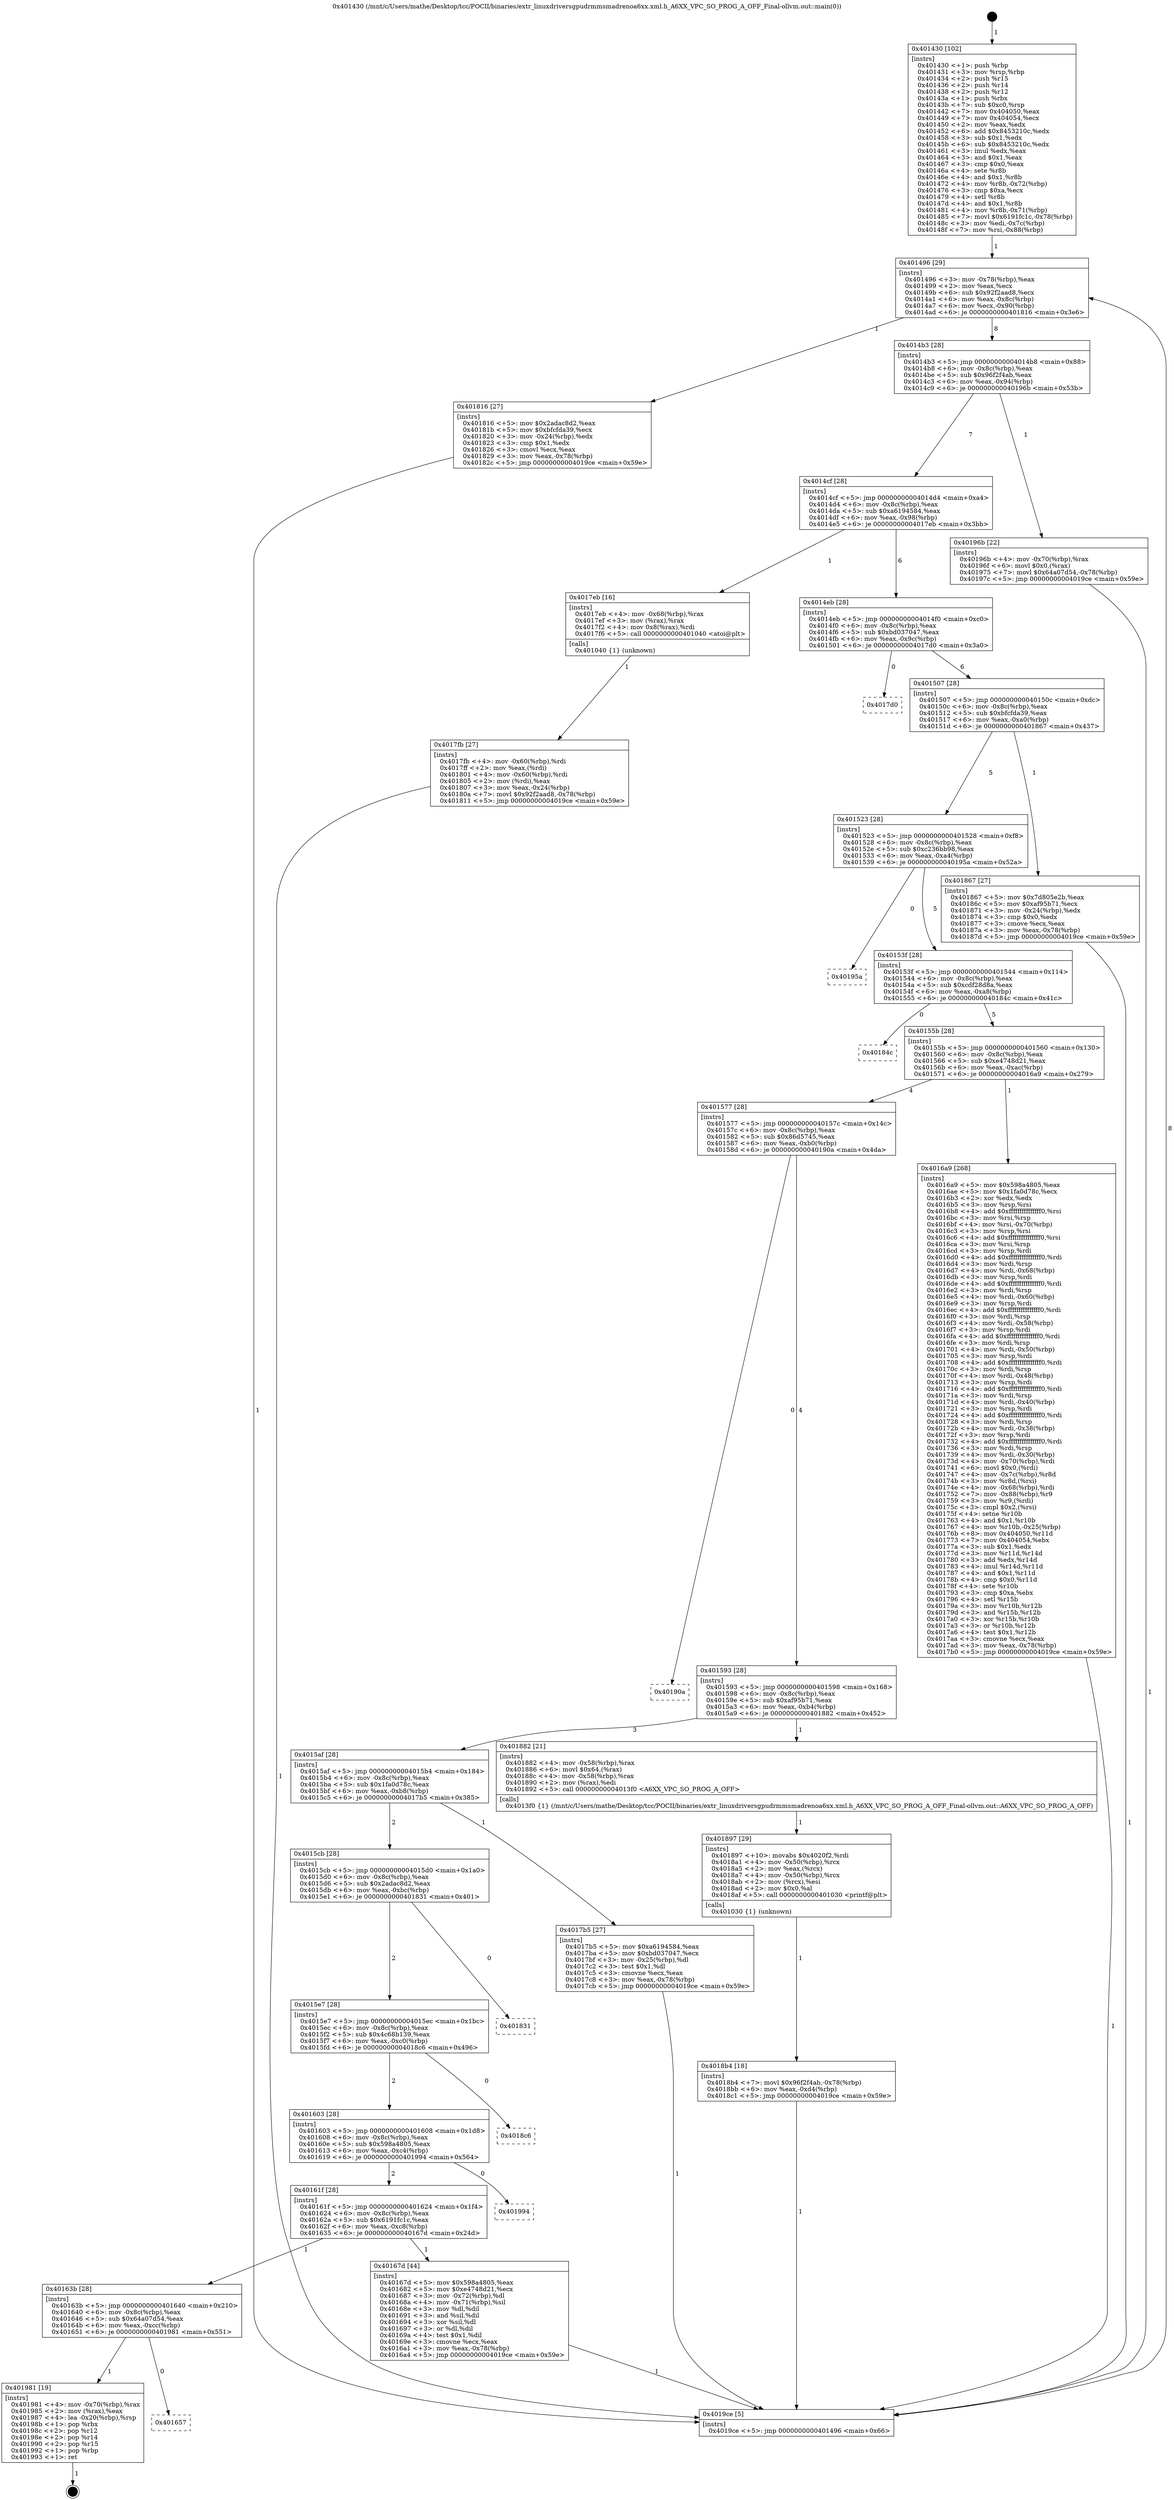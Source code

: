 digraph "0x401430" {
  label = "0x401430 (/mnt/c/Users/mathe/Desktop/tcc/POCII/binaries/extr_linuxdriversgpudrmmsmadrenoa6xx.xml.h_A6XX_VPC_SO_PROG_A_OFF_Final-ollvm.out::main(0))"
  labelloc = "t"
  node[shape=record]

  Entry [label="",width=0.3,height=0.3,shape=circle,fillcolor=black,style=filled]
  "0x401496" [label="{
     0x401496 [29]\l
     | [instrs]\l
     &nbsp;&nbsp;0x401496 \<+3\>: mov -0x78(%rbp),%eax\l
     &nbsp;&nbsp;0x401499 \<+2\>: mov %eax,%ecx\l
     &nbsp;&nbsp;0x40149b \<+6\>: sub $0x92f2aad8,%ecx\l
     &nbsp;&nbsp;0x4014a1 \<+6\>: mov %eax,-0x8c(%rbp)\l
     &nbsp;&nbsp;0x4014a7 \<+6\>: mov %ecx,-0x90(%rbp)\l
     &nbsp;&nbsp;0x4014ad \<+6\>: je 0000000000401816 \<main+0x3e6\>\l
  }"]
  "0x401816" [label="{
     0x401816 [27]\l
     | [instrs]\l
     &nbsp;&nbsp;0x401816 \<+5\>: mov $0x2adac8d2,%eax\l
     &nbsp;&nbsp;0x40181b \<+5\>: mov $0xbfcfda39,%ecx\l
     &nbsp;&nbsp;0x401820 \<+3\>: mov -0x24(%rbp),%edx\l
     &nbsp;&nbsp;0x401823 \<+3\>: cmp $0x1,%edx\l
     &nbsp;&nbsp;0x401826 \<+3\>: cmovl %ecx,%eax\l
     &nbsp;&nbsp;0x401829 \<+3\>: mov %eax,-0x78(%rbp)\l
     &nbsp;&nbsp;0x40182c \<+5\>: jmp 00000000004019ce \<main+0x59e\>\l
  }"]
  "0x4014b3" [label="{
     0x4014b3 [28]\l
     | [instrs]\l
     &nbsp;&nbsp;0x4014b3 \<+5\>: jmp 00000000004014b8 \<main+0x88\>\l
     &nbsp;&nbsp;0x4014b8 \<+6\>: mov -0x8c(%rbp),%eax\l
     &nbsp;&nbsp;0x4014be \<+5\>: sub $0x96f2f4ab,%eax\l
     &nbsp;&nbsp;0x4014c3 \<+6\>: mov %eax,-0x94(%rbp)\l
     &nbsp;&nbsp;0x4014c9 \<+6\>: je 000000000040196b \<main+0x53b\>\l
  }"]
  Exit [label="",width=0.3,height=0.3,shape=circle,fillcolor=black,style=filled,peripheries=2]
  "0x40196b" [label="{
     0x40196b [22]\l
     | [instrs]\l
     &nbsp;&nbsp;0x40196b \<+4\>: mov -0x70(%rbp),%rax\l
     &nbsp;&nbsp;0x40196f \<+6\>: movl $0x0,(%rax)\l
     &nbsp;&nbsp;0x401975 \<+7\>: movl $0x64a07d54,-0x78(%rbp)\l
     &nbsp;&nbsp;0x40197c \<+5\>: jmp 00000000004019ce \<main+0x59e\>\l
  }"]
  "0x4014cf" [label="{
     0x4014cf [28]\l
     | [instrs]\l
     &nbsp;&nbsp;0x4014cf \<+5\>: jmp 00000000004014d4 \<main+0xa4\>\l
     &nbsp;&nbsp;0x4014d4 \<+6\>: mov -0x8c(%rbp),%eax\l
     &nbsp;&nbsp;0x4014da \<+5\>: sub $0xa6194584,%eax\l
     &nbsp;&nbsp;0x4014df \<+6\>: mov %eax,-0x98(%rbp)\l
     &nbsp;&nbsp;0x4014e5 \<+6\>: je 00000000004017eb \<main+0x3bb\>\l
  }"]
  "0x401657" [label="{
     0x401657\l
  }", style=dashed]
  "0x4017eb" [label="{
     0x4017eb [16]\l
     | [instrs]\l
     &nbsp;&nbsp;0x4017eb \<+4\>: mov -0x68(%rbp),%rax\l
     &nbsp;&nbsp;0x4017ef \<+3\>: mov (%rax),%rax\l
     &nbsp;&nbsp;0x4017f2 \<+4\>: mov 0x8(%rax),%rdi\l
     &nbsp;&nbsp;0x4017f6 \<+5\>: call 0000000000401040 \<atoi@plt\>\l
     | [calls]\l
     &nbsp;&nbsp;0x401040 \{1\} (unknown)\l
  }"]
  "0x4014eb" [label="{
     0x4014eb [28]\l
     | [instrs]\l
     &nbsp;&nbsp;0x4014eb \<+5\>: jmp 00000000004014f0 \<main+0xc0\>\l
     &nbsp;&nbsp;0x4014f0 \<+6\>: mov -0x8c(%rbp),%eax\l
     &nbsp;&nbsp;0x4014f6 \<+5\>: sub $0xbd037047,%eax\l
     &nbsp;&nbsp;0x4014fb \<+6\>: mov %eax,-0x9c(%rbp)\l
     &nbsp;&nbsp;0x401501 \<+6\>: je 00000000004017d0 \<main+0x3a0\>\l
  }"]
  "0x401981" [label="{
     0x401981 [19]\l
     | [instrs]\l
     &nbsp;&nbsp;0x401981 \<+4\>: mov -0x70(%rbp),%rax\l
     &nbsp;&nbsp;0x401985 \<+2\>: mov (%rax),%eax\l
     &nbsp;&nbsp;0x401987 \<+4\>: lea -0x20(%rbp),%rsp\l
     &nbsp;&nbsp;0x40198b \<+1\>: pop %rbx\l
     &nbsp;&nbsp;0x40198c \<+2\>: pop %r12\l
     &nbsp;&nbsp;0x40198e \<+2\>: pop %r14\l
     &nbsp;&nbsp;0x401990 \<+2\>: pop %r15\l
     &nbsp;&nbsp;0x401992 \<+1\>: pop %rbp\l
     &nbsp;&nbsp;0x401993 \<+1\>: ret\l
  }"]
  "0x4017d0" [label="{
     0x4017d0\l
  }", style=dashed]
  "0x401507" [label="{
     0x401507 [28]\l
     | [instrs]\l
     &nbsp;&nbsp;0x401507 \<+5\>: jmp 000000000040150c \<main+0xdc\>\l
     &nbsp;&nbsp;0x40150c \<+6\>: mov -0x8c(%rbp),%eax\l
     &nbsp;&nbsp;0x401512 \<+5\>: sub $0xbfcfda39,%eax\l
     &nbsp;&nbsp;0x401517 \<+6\>: mov %eax,-0xa0(%rbp)\l
     &nbsp;&nbsp;0x40151d \<+6\>: je 0000000000401867 \<main+0x437\>\l
  }"]
  "0x4018b4" [label="{
     0x4018b4 [18]\l
     | [instrs]\l
     &nbsp;&nbsp;0x4018b4 \<+7\>: movl $0x96f2f4ab,-0x78(%rbp)\l
     &nbsp;&nbsp;0x4018bb \<+6\>: mov %eax,-0xd4(%rbp)\l
     &nbsp;&nbsp;0x4018c1 \<+5\>: jmp 00000000004019ce \<main+0x59e\>\l
  }"]
  "0x401867" [label="{
     0x401867 [27]\l
     | [instrs]\l
     &nbsp;&nbsp;0x401867 \<+5\>: mov $0x7d805e2b,%eax\l
     &nbsp;&nbsp;0x40186c \<+5\>: mov $0xaf95b71,%ecx\l
     &nbsp;&nbsp;0x401871 \<+3\>: mov -0x24(%rbp),%edx\l
     &nbsp;&nbsp;0x401874 \<+3\>: cmp $0x0,%edx\l
     &nbsp;&nbsp;0x401877 \<+3\>: cmove %ecx,%eax\l
     &nbsp;&nbsp;0x40187a \<+3\>: mov %eax,-0x78(%rbp)\l
     &nbsp;&nbsp;0x40187d \<+5\>: jmp 00000000004019ce \<main+0x59e\>\l
  }"]
  "0x401523" [label="{
     0x401523 [28]\l
     | [instrs]\l
     &nbsp;&nbsp;0x401523 \<+5\>: jmp 0000000000401528 \<main+0xf8\>\l
     &nbsp;&nbsp;0x401528 \<+6\>: mov -0x8c(%rbp),%eax\l
     &nbsp;&nbsp;0x40152e \<+5\>: sub $0xc236bb98,%eax\l
     &nbsp;&nbsp;0x401533 \<+6\>: mov %eax,-0xa4(%rbp)\l
     &nbsp;&nbsp;0x401539 \<+6\>: je 000000000040195a \<main+0x52a\>\l
  }"]
  "0x401897" [label="{
     0x401897 [29]\l
     | [instrs]\l
     &nbsp;&nbsp;0x401897 \<+10\>: movabs $0x4020f2,%rdi\l
     &nbsp;&nbsp;0x4018a1 \<+4\>: mov -0x50(%rbp),%rcx\l
     &nbsp;&nbsp;0x4018a5 \<+2\>: mov %eax,(%rcx)\l
     &nbsp;&nbsp;0x4018a7 \<+4\>: mov -0x50(%rbp),%rcx\l
     &nbsp;&nbsp;0x4018ab \<+2\>: mov (%rcx),%esi\l
     &nbsp;&nbsp;0x4018ad \<+2\>: mov $0x0,%al\l
     &nbsp;&nbsp;0x4018af \<+5\>: call 0000000000401030 \<printf@plt\>\l
     | [calls]\l
     &nbsp;&nbsp;0x401030 \{1\} (unknown)\l
  }"]
  "0x40195a" [label="{
     0x40195a\l
  }", style=dashed]
  "0x40153f" [label="{
     0x40153f [28]\l
     | [instrs]\l
     &nbsp;&nbsp;0x40153f \<+5\>: jmp 0000000000401544 \<main+0x114\>\l
     &nbsp;&nbsp;0x401544 \<+6\>: mov -0x8c(%rbp),%eax\l
     &nbsp;&nbsp;0x40154a \<+5\>: sub $0xcdf28d8a,%eax\l
     &nbsp;&nbsp;0x40154f \<+6\>: mov %eax,-0xa8(%rbp)\l
     &nbsp;&nbsp;0x401555 \<+6\>: je 000000000040184c \<main+0x41c\>\l
  }"]
  "0x4017fb" [label="{
     0x4017fb [27]\l
     | [instrs]\l
     &nbsp;&nbsp;0x4017fb \<+4\>: mov -0x60(%rbp),%rdi\l
     &nbsp;&nbsp;0x4017ff \<+2\>: mov %eax,(%rdi)\l
     &nbsp;&nbsp;0x401801 \<+4\>: mov -0x60(%rbp),%rdi\l
     &nbsp;&nbsp;0x401805 \<+2\>: mov (%rdi),%eax\l
     &nbsp;&nbsp;0x401807 \<+3\>: mov %eax,-0x24(%rbp)\l
     &nbsp;&nbsp;0x40180a \<+7\>: movl $0x92f2aad8,-0x78(%rbp)\l
     &nbsp;&nbsp;0x401811 \<+5\>: jmp 00000000004019ce \<main+0x59e\>\l
  }"]
  "0x40184c" [label="{
     0x40184c\l
  }", style=dashed]
  "0x40155b" [label="{
     0x40155b [28]\l
     | [instrs]\l
     &nbsp;&nbsp;0x40155b \<+5\>: jmp 0000000000401560 \<main+0x130\>\l
     &nbsp;&nbsp;0x401560 \<+6\>: mov -0x8c(%rbp),%eax\l
     &nbsp;&nbsp;0x401566 \<+5\>: sub $0xe4748d21,%eax\l
     &nbsp;&nbsp;0x40156b \<+6\>: mov %eax,-0xac(%rbp)\l
     &nbsp;&nbsp;0x401571 \<+6\>: je 00000000004016a9 \<main+0x279\>\l
  }"]
  "0x401430" [label="{
     0x401430 [102]\l
     | [instrs]\l
     &nbsp;&nbsp;0x401430 \<+1\>: push %rbp\l
     &nbsp;&nbsp;0x401431 \<+3\>: mov %rsp,%rbp\l
     &nbsp;&nbsp;0x401434 \<+2\>: push %r15\l
     &nbsp;&nbsp;0x401436 \<+2\>: push %r14\l
     &nbsp;&nbsp;0x401438 \<+2\>: push %r12\l
     &nbsp;&nbsp;0x40143a \<+1\>: push %rbx\l
     &nbsp;&nbsp;0x40143b \<+7\>: sub $0xc0,%rsp\l
     &nbsp;&nbsp;0x401442 \<+7\>: mov 0x404050,%eax\l
     &nbsp;&nbsp;0x401449 \<+7\>: mov 0x404054,%ecx\l
     &nbsp;&nbsp;0x401450 \<+2\>: mov %eax,%edx\l
     &nbsp;&nbsp;0x401452 \<+6\>: add $0x8453210c,%edx\l
     &nbsp;&nbsp;0x401458 \<+3\>: sub $0x1,%edx\l
     &nbsp;&nbsp;0x40145b \<+6\>: sub $0x8453210c,%edx\l
     &nbsp;&nbsp;0x401461 \<+3\>: imul %edx,%eax\l
     &nbsp;&nbsp;0x401464 \<+3\>: and $0x1,%eax\l
     &nbsp;&nbsp;0x401467 \<+3\>: cmp $0x0,%eax\l
     &nbsp;&nbsp;0x40146a \<+4\>: sete %r8b\l
     &nbsp;&nbsp;0x40146e \<+4\>: and $0x1,%r8b\l
     &nbsp;&nbsp;0x401472 \<+4\>: mov %r8b,-0x72(%rbp)\l
     &nbsp;&nbsp;0x401476 \<+3\>: cmp $0xa,%ecx\l
     &nbsp;&nbsp;0x401479 \<+4\>: setl %r8b\l
     &nbsp;&nbsp;0x40147d \<+4\>: and $0x1,%r8b\l
     &nbsp;&nbsp;0x401481 \<+4\>: mov %r8b,-0x71(%rbp)\l
     &nbsp;&nbsp;0x401485 \<+7\>: movl $0x6191fc1c,-0x78(%rbp)\l
     &nbsp;&nbsp;0x40148c \<+3\>: mov %edi,-0x7c(%rbp)\l
     &nbsp;&nbsp;0x40148f \<+7\>: mov %rsi,-0x88(%rbp)\l
  }"]
  "0x4016a9" [label="{
     0x4016a9 [268]\l
     | [instrs]\l
     &nbsp;&nbsp;0x4016a9 \<+5\>: mov $0x598a4805,%eax\l
     &nbsp;&nbsp;0x4016ae \<+5\>: mov $0x1fa0d78c,%ecx\l
     &nbsp;&nbsp;0x4016b3 \<+2\>: xor %edx,%edx\l
     &nbsp;&nbsp;0x4016b5 \<+3\>: mov %rsp,%rsi\l
     &nbsp;&nbsp;0x4016b8 \<+4\>: add $0xfffffffffffffff0,%rsi\l
     &nbsp;&nbsp;0x4016bc \<+3\>: mov %rsi,%rsp\l
     &nbsp;&nbsp;0x4016bf \<+4\>: mov %rsi,-0x70(%rbp)\l
     &nbsp;&nbsp;0x4016c3 \<+3\>: mov %rsp,%rsi\l
     &nbsp;&nbsp;0x4016c6 \<+4\>: add $0xfffffffffffffff0,%rsi\l
     &nbsp;&nbsp;0x4016ca \<+3\>: mov %rsi,%rsp\l
     &nbsp;&nbsp;0x4016cd \<+3\>: mov %rsp,%rdi\l
     &nbsp;&nbsp;0x4016d0 \<+4\>: add $0xfffffffffffffff0,%rdi\l
     &nbsp;&nbsp;0x4016d4 \<+3\>: mov %rdi,%rsp\l
     &nbsp;&nbsp;0x4016d7 \<+4\>: mov %rdi,-0x68(%rbp)\l
     &nbsp;&nbsp;0x4016db \<+3\>: mov %rsp,%rdi\l
     &nbsp;&nbsp;0x4016de \<+4\>: add $0xfffffffffffffff0,%rdi\l
     &nbsp;&nbsp;0x4016e2 \<+3\>: mov %rdi,%rsp\l
     &nbsp;&nbsp;0x4016e5 \<+4\>: mov %rdi,-0x60(%rbp)\l
     &nbsp;&nbsp;0x4016e9 \<+3\>: mov %rsp,%rdi\l
     &nbsp;&nbsp;0x4016ec \<+4\>: add $0xfffffffffffffff0,%rdi\l
     &nbsp;&nbsp;0x4016f0 \<+3\>: mov %rdi,%rsp\l
     &nbsp;&nbsp;0x4016f3 \<+4\>: mov %rdi,-0x58(%rbp)\l
     &nbsp;&nbsp;0x4016f7 \<+3\>: mov %rsp,%rdi\l
     &nbsp;&nbsp;0x4016fa \<+4\>: add $0xfffffffffffffff0,%rdi\l
     &nbsp;&nbsp;0x4016fe \<+3\>: mov %rdi,%rsp\l
     &nbsp;&nbsp;0x401701 \<+4\>: mov %rdi,-0x50(%rbp)\l
     &nbsp;&nbsp;0x401705 \<+3\>: mov %rsp,%rdi\l
     &nbsp;&nbsp;0x401708 \<+4\>: add $0xfffffffffffffff0,%rdi\l
     &nbsp;&nbsp;0x40170c \<+3\>: mov %rdi,%rsp\l
     &nbsp;&nbsp;0x40170f \<+4\>: mov %rdi,-0x48(%rbp)\l
     &nbsp;&nbsp;0x401713 \<+3\>: mov %rsp,%rdi\l
     &nbsp;&nbsp;0x401716 \<+4\>: add $0xfffffffffffffff0,%rdi\l
     &nbsp;&nbsp;0x40171a \<+3\>: mov %rdi,%rsp\l
     &nbsp;&nbsp;0x40171d \<+4\>: mov %rdi,-0x40(%rbp)\l
     &nbsp;&nbsp;0x401721 \<+3\>: mov %rsp,%rdi\l
     &nbsp;&nbsp;0x401724 \<+4\>: add $0xfffffffffffffff0,%rdi\l
     &nbsp;&nbsp;0x401728 \<+3\>: mov %rdi,%rsp\l
     &nbsp;&nbsp;0x40172b \<+4\>: mov %rdi,-0x38(%rbp)\l
     &nbsp;&nbsp;0x40172f \<+3\>: mov %rsp,%rdi\l
     &nbsp;&nbsp;0x401732 \<+4\>: add $0xfffffffffffffff0,%rdi\l
     &nbsp;&nbsp;0x401736 \<+3\>: mov %rdi,%rsp\l
     &nbsp;&nbsp;0x401739 \<+4\>: mov %rdi,-0x30(%rbp)\l
     &nbsp;&nbsp;0x40173d \<+4\>: mov -0x70(%rbp),%rdi\l
     &nbsp;&nbsp;0x401741 \<+6\>: movl $0x0,(%rdi)\l
     &nbsp;&nbsp;0x401747 \<+4\>: mov -0x7c(%rbp),%r8d\l
     &nbsp;&nbsp;0x40174b \<+3\>: mov %r8d,(%rsi)\l
     &nbsp;&nbsp;0x40174e \<+4\>: mov -0x68(%rbp),%rdi\l
     &nbsp;&nbsp;0x401752 \<+7\>: mov -0x88(%rbp),%r9\l
     &nbsp;&nbsp;0x401759 \<+3\>: mov %r9,(%rdi)\l
     &nbsp;&nbsp;0x40175c \<+3\>: cmpl $0x2,(%rsi)\l
     &nbsp;&nbsp;0x40175f \<+4\>: setne %r10b\l
     &nbsp;&nbsp;0x401763 \<+4\>: and $0x1,%r10b\l
     &nbsp;&nbsp;0x401767 \<+4\>: mov %r10b,-0x25(%rbp)\l
     &nbsp;&nbsp;0x40176b \<+8\>: mov 0x404050,%r11d\l
     &nbsp;&nbsp;0x401773 \<+7\>: mov 0x404054,%ebx\l
     &nbsp;&nbsp;0x40177a \<+3\>: sub $0x1,%edx\l
     &nbsp;&nbsp;0x40177d \<+3\>: mov %r11d,%r14d\l
     &nbsp;&nbsp;0x401780 \<+3\>: add %edx,%r14d\l
     &nbsp;&nbsp;0x401783 \<+4\>: imul %r14d,%r11d\l
     &nbsp;&nbsp;0x401787 \<+4\>: and $0x1,%r11d\l
     &nbsp;&nbsp;0x40178b \<+4\>: cmp $0x0,%r11d\l
     &nbsp;&nbsp;0x40178f \<+4\>: sete %r10b\l
     &nbsp;&nbsp;0x401793 \<+3\>: cmp $0xa,%ebx\l
     &nbsp;&nbsp;0x401796 \<+4\>: setl %r15b\l
     &nbsp;&nbsp;0x40179a \<+3\>: mov %r10b,%r12b\l
     &nbsp;&nbsp;0x40179d \<+3\>: and %r15b,%r12b\l
     &nbsp;&nbsp;0x4017a0 \<+3\>: xor %r15b,%r10b\l
     &nbsp;&nbsp;0x4017a3 \<+3\>: or %r10b,%r12b\l
     &nbsp;&nbsp;0x4017a6 \<+4\>: test $0x1,%r12b\l
     &nbsp;&nbsp;0x4017aa \<+3\>: cmovne %ecx,%eax\l
     &nbsp;&nbsp;0x4017ad \<+3\>: mov %eax,-0x78(%rbp)\l
     &nbsp;&nbsp;0x4017b0 \<+5\>: jmp 00000000004019ce \<main+0x59e\>\l
  }"]
  "0x401577" [label="{
     0x401577 [28]\l
     | [instrs]\l
     &nbsp;&nbsp;0x401577 \<+5\>: jmp 000000000040157c \<main+0x14c\>\l
     &nbsp;&nbsp;0x40157c \<+6\>: mov -0x8c(%rbp),%eax\l
     &nbsp;&nbsp;0x401582 \<+5\>: sub $0x86d5745,%eax\l
     &nbsp;&nbsp;0x401587 \<+6\>: mov %eax,-0xb0(%rbp)\l
     &nbsp;&nbsp;0x40158d \<+6\>: je 000000000040190a \<main+0x4da\>\l
  }"]
  "0x4019ce" [label="{
     0x4019ce [5]\l
     | [instrs]\l
     &nbsp;&nbsp;0x4019ce \<+5\>: jmp 0000000000401496 \<main+0x66\>\l
  }"]
  "0x40190a" [label="{
     0x40190a\l
  }", style=dashed]
  "0x401593" [label="{
     0x401593 [28]\l
     | [instrs]\l
     &nbsp;&nbsp;0x401593 \<+5\>: jmp 0000000000401598 \<main+0x168\>\l
     &nbsp;&nbsp;0x401598 \<+6\>: mov -0x8c(%rbp),%eax\l
     &nbsp;&nbsp;0x40159e \<+5\>: sub $0xaf95b71,%eax\l
     &nbsp;&nbsp;0x4015a3 \<+6\>: mov %eax,-0xb4(%rbp)\l
     &nbsp;&nbsp;0x4015a9 \<+6\>: je 0000000000401882 \<main+0x452\>\l
  }"]
  "0x40163b" [label="{
     0x40163b [28]\l
     | [instrs]\l
     &nbsp;&nbsp;0x40163b \<+5\>: jmp 0000000000401640 \<main+0x210\>\l
     &nbsp;&nbsp;0x401640 \<+6\>: mov -0x8c(%rbp),%eax\l
     &nbsp;&nbsp;0x401646 \<+5\>: sub $0x64a07d54,%eax\l
     &nbsp;&nbsp;0x40164b \<+6\>: mov %eax,-0xcc(%rbp)\l
     &nbsp;&nbsp;0x401651 \<+6\>: je 0000000000401981 \<main+0x551\>\l
  }"]
  "0x401882" [label="{
     0x401882 [21]\l
     | [instrs]\l
     &nbsp;&nbsp;0x401882 \<+4\>: mov -0x58(%rbp),%rax\l
     &nbsp;&nbsp;0x401886 \<+6\>: movl $0x64,(%rax)\l
     &nbsp;&nbsp;0x40188c \<+4\>: mov -0x58(%rbp),%rax\l
     &nbsp;&nbsp;0x401890 \<+2\>: mov (%rax),%edi\l
     &nbsp;&nbsp;0x401892 \<+5\>: call 00000000004013f0 \<A6XX_VPC_SO_PROG_A_OFF\>\l
     | [calls]\l
     &nbsp;&nbsp;0x4013f0 \{1\} (/mnt/c/Users/mathe/Desktop/tcc/POCII/binaries/extr_linuxdriversgpudrmmsmadrenoa6xx.xml.h_A6XX_VPC_SO_PROG_A_OFF_Final-ollvm.out::A6XX_VPC_SO_PROG_A_OFF)\l
  }"]
  "0x4015af" [label="{
     0x4015af [28]\l
     | [instrs]\l
     &nbsp;&nbsp;0x4015af \<+5\>: jmp 00000000004015b4 \<main+0x184\>\l
     &nbsp;&nbsp;0x4015b4 \<+6\>: mov -0x8c(%rbp),%eax\l
     &nbsp;&nbsp;0x4015ba \<+5\>: sub $0x1fa0d78c,%eax\l
     &nbsp;&nbsp;0x4015bf \<+6\>: mov %eax,-0xb8(%rbp)\l
     &nbsp;&nbsp;0x4015c5 \<+6\>: je 00000000004017b5 \<main+0x385\>\l
  }"]
  "0x40167d" [label="{
     0x40167d [44]\l
     | [instrs]\l
     &nbsp;&nbsp;0x40167d \<+5\>: mov $0x598a4805,%eax\l
     &nbsp;&nbsp;0x401682 \<+5\>: mov $0xe4748d21,%ecx\l
     &nbsp;&nbsp;0x401687 \<+3\>: mov -0x72(%rbp),%dl\l
     &nbsp;&nbsp;0x40168a \<+4\>: mov -0x71(%rbp),%sil\l
     &nbsp;&nbsp;0x40168e \<+3\>: mov %dl,%dil\l
     &nbsp;&nbsp;0x401691 \<+3\>: and %sil,%dil\l
     &nbsp;&nbsp;0x401694 \<+3\>: xor %sil,%dl\l
     &nbsp;&nbsp;0x401697 \<+3\>: or %dl,%dil\l
     &nbsp;&nbsp;0x40169a \<+4\>: test $0x1,%dil\l
     &nbsp;&nbsp;0x40169e \<+3\>: cmovne %ecx,%eax\l
     &nbsp;&nbsp;0x4016a1 \<+3\>: mov %eax,-0x78(%rbp)\l
     &nbsp;&nbsp;0x4016a4 \<+5\>: jmp 00000000004019ce \<main+0x59e\>\l
  }"]
  "0x4017b5" [label="{
     0x4017b5 [27]\l
     | [instrs]\l
     &nbsp;&nbsp;0x4017b5 \<+5\>: mov $0xa6194584,%eax\l
     &nbsp;&nbsp;0x4017ba \<+5\>: mov $0xbd037047,%ecx\l
     &nbsp;&nbsp;0x4017bf \<+3\>: mov -0x25(%rbp),%dl\l
     &nbsp;&nbsp;0x4017c2 \<+3\>: test $0x1,%dl\l
     &nbsp;&nbsp;0x4017c5 \<+3\>: cmovne %ecx,%eax\l
     &nbsp;&nbsp;0x4017c8 \<+3\>: mov %eax,-0x78(%rbp)\l
     &nbsp;&nbsp;0x4017cb \<+5\>: jmp 00000000004019ce \<main+0x59e\>\l
  }"]
  "0x4015cb" [label="{
     0x4015cb [28]\l
     | [instrs]\l
     &nbsp;&nbsp;0x4015cb \<+5\>: jmp 00000000004015d0 \<main+0x1a0\>\l
     &nbsp;&nbsp;0x4015d0 \<+6\>: mov -0x8c(%rbp),%eax\l
     &nbsp;&nbsp;0x4015d6 \<+5\>: sub $0x2adac8d2,%eax\l
     &nbsp;&nbsp;0x4015db \<+6\>: mov %eax,-0xbc(%rbp)\l
     &nbsp;&nbsp;0x4015e1 \<+6\>: je 0000000000401831 \<main+0x401\>\l
  }"]
  "0x40161f" [label="{
     0x40161f [28]\l
     | [instrs]\l
     &nbsp;&nbsp;0x40161f \<+5\>: jmp 0000000000401624 \<main+0x1f4\>\l
     &nbsp;&nbsp;0x401624 \<+6\>: mov -0x8c(%rbp),%eax\l
     &nbsp;&nbsp;0x40162a \<+5\>: sub $0x6191fc1c,%eax\l
     &nbsp;&nbsp;0x40162f \<+6\>: mov %eax,-0xc8(%rbp)\l
     &nbsp;&nbsp;0x401635 \<+6\>: je 000000000040167d \<main+0x24d\>\l
  }"]
  "0x401831" [label="{
     0x401831\l
  }", style=dashed]
  "0x4015e7" [label="{
     0x4015e7 [28]\l
     | [instrs]\l
     &nbsp;&nbsp;0x4015e7 \<+5\>: jmp 00000000004015ec \<main+0x1bc\>\l
     &nbsp;&nbsp;0x4015ec \<+6\>: mov -0x8c(%rbp),%eax\l
     &nbsp;&nbsp;0x4015f2 \<+5\>: sub $0x4c68b139,%eax\l
     &nbsp;&nbsp;0x4015f7 \<+6\>: mov %eax,-0xc0(%rbp)\l
     &nbsp;&nbsp;0x4015fd \<+6\>: je 00000000004018c6 \<main+0x496\>\l
  }"]
  "0x401994" [label="{
     0x401994\l
  }", style=dashed]
  "0x4018c6" [label="{
     0x4018c6\l
  }", style=dashed]
  "0x401603" [label="{
     0x401603 [28]\l
     | [instrs]\l
     &nbsp;&nbsp;0x401603 \<+5\>: jmp 0000000000401608 \<main+0x1d8\>\l
     &nbsp;&nbsp;0x401608 \<+6\>: mov -0x8c(%rbp),%eax\l
     &nbsp;&nbsp;0x40160e \<+5\>: sub $0x598a4805,%eax\l
     &nbsp;&nbsp;0x401613 \<+6\>: mov %eax,-0xc4(%rbp)\l
     &nbsp;&nbsp;0x401619 \<+6\>: je 0000000000401994 \<main+0x564\>\l
  }"]
  Entry -> "0x401430" [label=" 1"]
  "0x401496" -> "0x401816" [label=" 1"]
  "0x401496" -> "0x4014b3" [label=" 8"]
  "0x401981" -> Exit [label=" 1"]
  "0x4014b3" -> "0x40196b" [label=" 1"]
  "0x4014b3" -> "0x4014cf" [label=" 7"]
  "0x40163b" -> "0x401657" [label=" 0"]
  "0x4014cf" -> "0x4017eb" [label=" 1"]
  "0x4014cf" -> "0x4014eb" [label=" 6"]
  "0x40163b" -> "0x401981" [label=" 1"]
  "0x4014eb" -> "0x4017d0" [label=" 0"]
  "0x4014eb" -> "0x401507" [label=" 6"]
  "0x40196b" -> "0x4019ce" [label=" 1"]
  "0x401507" -> "0x401867" [label=" 1"]
  "0x401507" -> "0x401523" [label=" 5"]
  "0x4018b4" -> "0x4019ce" [label=" 1"]
  "0x401523" -> "0x40195a" [label=" 0"]
  "0x401523" -> "0x40153f" [label=" 5"]
  "0x401897" -> "0x4018b4" [label=" 1"]
  "0x40153f" -> "0x40184c" [label=" 0"]
  "0x40153f" -> "0x40155b" [label=" 5"]
  "0x401882" -> "0x401897" [label=" 1"]
  "0x40155b" -> "0x4016a9" [label=" 1"]
  "0x40155b" -> "0x401577" [label=" 4"]
  "0x401816" -> "0x4019ce" [label=" 1"]
  "0x401577" -> "0x40190a" [label=" 0"]
  "0x401577" -> "0x401593" [label=" 4"]
  "0x4017fb" -> "0x4019ce" [label=" 1"]
  "0x401593" -> "0x401882" [label=" 1"]
  "0x401593" -> "0x4015af" [label=" 3"]
  "0x4017eb" -> "0x4017fb" [label=" 1"]
  "0x4015af" -> "0x4017b5" [label=" 1"]
  "0x4015af" -> "0x4015cb" [label=" 2"]
  "0x4017b5" -> "0x4019ce" [label=" 1"]
  "0x4015cb" -> "0x401831" [label=" 0"]
  "0x4015cb" -> "0x4015e7" [label=" 2"]
  "0x401867" -> "0x4019ce" [label=" 1"]
  "0x4015e7" -> "0x4018c6" [label=" 0"]
  "0x4015e7" -> "0x401603" [label=" 2"]
  "0x4019ce" -> "0x401496" [label=" 8"]
  "0x401603" -> "0x401994" [label=" 0"]
  "0x401603" -> "0x40161f" [label=" 2"]
  "0x4016a9" -> "0x4019ce" [label=" 1"]
  "0x40161f" -> "0x40167d" [label=" 1"]
  "0x40161f" -> "0x40163b" [label=" 1"]
  "0x40167d" -> "0x4019ce" [label=" 1"]
  "0x401430" -> "0x401496" [label=" 1"]
}
